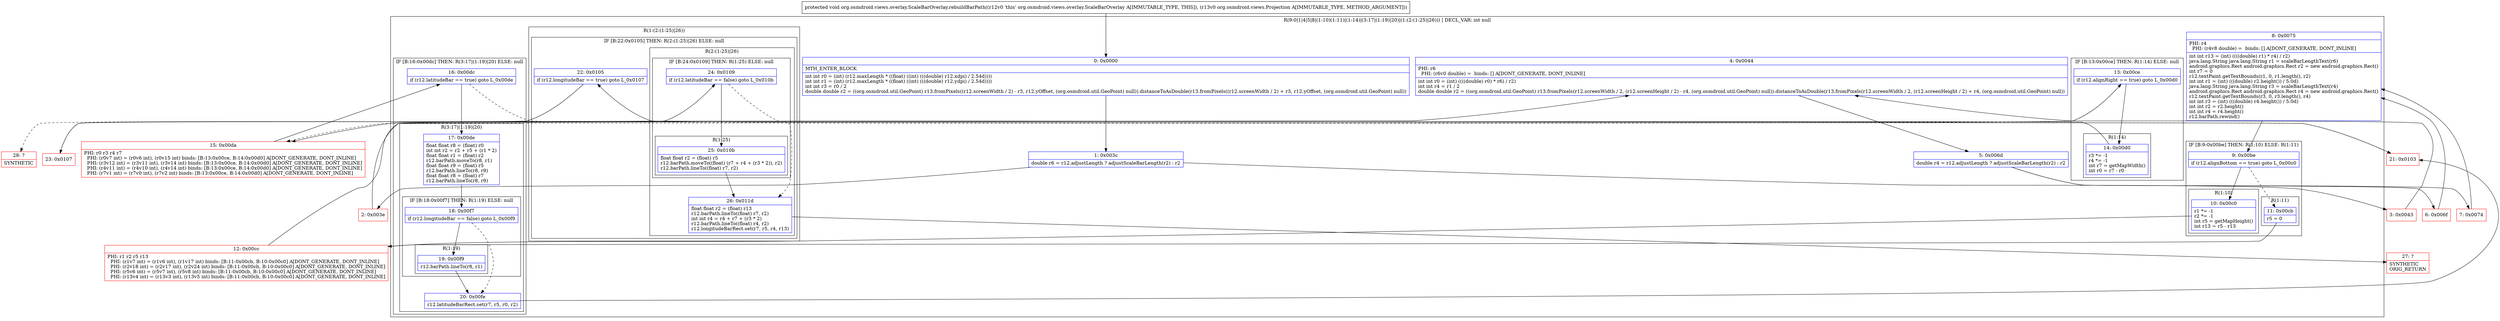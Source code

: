 digraph "CFG fororg.osmdroid.views.overlay.ScaleBarOverlay.rebuildBarPath(Lorg\/osmdroid\/views\/Projection;)V" {
subgraph cluster_Region_2045789234 {
label = "R(9:0|1|4|5|8|(1:10)(1:11)|(1:14)|(3:17|(1:19)|20)|(1:(2:(1:25)|26))) | DECL_VAR: int null\l";
node [shape=record,color=blue];
Node_0 [shape=record,label="{0\:\ 0x0000|MTH_ENTER_BLOCK\l|int int r0 = (int) (r12.maxLength * ((float) ((int) (((double) r12.xdpi) \/ 2.54d))))\lint int r1 = (int) (r12.maxLength * ((float) ((int) (((double) r12.ydpi) \/ 2.54d))))\lint int r3 = r0 \/ 2\ldouble double r2 = ((org.osmdroid.util.GeoPoint) r13.fromPixels((r12.screenWidth \/ 2) \- r3, r12.yOffset, (org.osmdroid.util.GeoPoint) null)).distanceToAsDouble(r13.fromPixels((r12.screenWidth \/ 2) + r3, r12.yOffset, (org.osmdroid.util.GeoPoint) null))\l}"];
Node_1 [shape=record,label="{1\:\ 0x003c|double r6 = r12.adjustLength ? adjustScaleBarLength(r2) : r2\l}"];
Node_4 [shape=record,label="{4\:\ 0x0044|PHI: r6 \l  PHI: (r6v0 double) =  binds: [] A[DONT_GENERATE, DONT_INLINE]\l|int int r0 = (int) ((((double) r0) * r6) \/ r2)\lint int r4 = r1 \/ 2\ldouble double r2 = ((org.osmdroid.util.GeoPoint) r13.fromPixels(r12.screenWidth \/ 2, (r12.screenHeight \/ 2) \- r4, (org.osmdroid.util.GeoPoint) null)).distanceToAsDouble(r13.fromPixels(r12.screenWidth \/ 2, (r12.screenHeight \/ 2) + r4, (org.osmdroid.util.GeoPoint) null))\l}"];
Node_5 [shape=record,label="{5\:\ 0x006d|double r4 = r12.adjustLength ? adjustScaleBarLength(r2) : r2\l}"];
Node_8 [shape=record,label="{8\:\ 0x0075|PHI: r4 \l  PHI: (r4v8 double) =  binds: [] A[DONT_GENERATE, DONT_INLINE]\l|int int r13 = (int) ((((double) r1) * r4) \/ r2)\ljava.lang.String java.lang.String r1 = scaleBarLengthText(r6)\landroid.graphics.Rect android.graphics.Rect r2 = new android.graphics.Rect()\lint r7 = 0\lr12.textPaint.getTextBounds(r1, 0, r1.length(), r2)\lint int r1 = (int) (((double) r2.height()) \/ 5.0d)\ljava.lang.String java.lang.String r3 = scaleBarLengthText(r4)\landroid.graphics.Rect android.graphics.Rect r4 = new android.graphics.Rect()\lr12.textPaint.getTextBounds(r3, 0, r3.length(), r4)\lint int r3 = (int) (((double) r4.height()) \/ 5.0d)\lint int r2 = r2.height()\lint int r4 = r4.height()\lr12.barPath.rewind()\l}"];
subgraph cluster_IfRegion_818458915 {
label = "IF [B:9:0x00be] THEN: R(1:10) ELSE: R(1:11)";
node [shape=record,color=blue];
Node_9 [shape=record,label="{9\:\ 0x00be|if (r12.alignBottom == true) goto L_0x00c0\l}"];
subgraph cluster_Region_2128116737 {
label = "R(1:10)";
node [shape=record,color=blue];
Node_10 [shape=record,label="{10\:\ 0x00c0|r1 *= \-1\lr2 *= \-1\lint r5 = getMapHeight()\lint r13 = r5 \- r13\l}"];
}
subgraph cluster_Region_1998880252 {
label = "R(1:11)";
node [shape=record,color=blue];
Node_11 [shape=record,label="{11\:\ 0x00cb|r5 = 0\l}"];
}
}
subgraph cluster_IfRegion_762159880 {
label = "IF [B:13:0x00ce] THEN: R(1:14) ELSE: null";
node [shape=record,color=blue];
Node_13 [shape=record,label="{13\:\ 0x00ce|if (r12.alignRight == true) goto L_0x00d0\l}"];
subgraph cluster_Region_1991853227 {
label = "R(1:14)";
node [shape=record,color=blue];
Node_14 [shape=record,label="{14\:\ 0x00d0|r3 *= \-1\lr4 *= \-1\lint r7 = getMapWidth()\lint r0 = r7 \- r0\l}"];
}
}
subgraph cluster_IfRegion_24248117 {
label = "IF [B:16:0x00dc] THEN: R(3:17|(1:19)|20) ELSE: null";
node [shape=record,color=blue];
Node_16 [shape=record,label="{16\:\ 0x00dc|if (r12.latitudeBar == true) goto L_0x00de\l}"];
subgraph cluster_Region_517610583 {
label = "R(3:17|(1:19)|20)";
node [shape=record,color=blue];
Node_17 [shape=record,label="{17\:\ 0x00de|float float r8 = (float) r0\lint int r2 = r2 + r5 + (r1 * 2)\lfloat float r1 = (float) r2\lr12.barPath.moveTo(r8, r1)\lfloat float r9 = (float) r5\lr12.barPath.lineTo(r8, r9)\lfloat float r8 = (float) r7\lr12.barPath.lineTo(r8, r9)\l}"];
subgraph cluster_IfRegion_76654877 {
label = "IF [B:18:0x00f7] THEN: R(1:19) ELSE: null";
node [shape=record,color=blue];
Node_18 [shape=record,label="{18\:\ 0x00f7|if (r12.longitudeBar == false) goto L_0x00f9\l}"];
subgraph cluster_Region_1252077421 {
label = "R(1:19)";
node [shape=record,color=blue];
Node_19 [shape=record,label="{19\:\ 0x00f9|r12.barPath.lineTo(r8, r1)\l}"];
}
}
Node_20 [shape=record,label="{20\:\ 0x00fe|r12.latitudeBarRect.set(r7, r5, r0, r2)\l}"];
}
}
subgraph cluster_Region_1898270981 {
label = "R(1:(2:(1:25)|26))";
node [shape=record,color=blue];
subgraph cluster_IfRegion_823183818 {
label = "IF [B:22:0x0105] THEN: R(2:(1:25)|26) ELSE: null";
node [shape=record,color=blue];
Node_22 [shape=record,label="{22\:\ 0x0105|if (r12.longitudeBar == true) goto L_0x0107\l}"];
subgraph cluster_Region_91387452 {
label = "R(2:(1:25)|26)";
node [shape=record,color=blue];
subgraph cluster_IfRegion_1066799242 {
label = "IF [B:24:0x0109] THEN: R(1:25) ELSE: null";
node [shape=record,color=blue];
Node_24 [shape=record,label="{24\:\ 0x0109|if (r12.latitudeBar == false) goto L_0x010b\l}"];
subgraph cluster_Region_961738277 {
label = "R(1:25)";
node [shape=record,color=blue];
Node_25 [shape=record,label="{25\:\ 0x010b|float float r2 = (float) r5\lr12.barPath.moveTo((float) (r7 + r4 + (r3 * 2)), r2)\lr12.barPath.lineTo((float) r7, r2)\l}"];
}
}
Node_26 [shape=record,label="{26\:\ 0x011d|float float r2 = (float) r13\lr12.barPath.lineTo((float) r7, r2)\lint int r4 = r4 + r7 + (r3 * 2)\lr12.barPath.lineTo((float) r4, r2)\lr12.longitudeBarRect.set(r7, r5, r4, r13)\l}"];
}
}
}
}
Node_2 [shape=record,color=red,label="{2\:\ 0x003e}"];
Node_3 [shape=record,color=red,label="{3\:\ 0x0043}"];
Node_6 [shape=record,color=red,label="{6\:\ 0x006f}"];
Node_7 [shape=record,color=red,label="{7\:\ 0x0074}"];
Node_12 [shape=record,color=red,label="{12\:\ 0x00cc|PHI: r1 r2 r5 r13 \l  PHI: (r1v7 int) = (r1v6 int), (r1v17 int) binds: [B:11:0x00cb, B:10:0x00c0] A[DONT_GENERATE, DONT_INLINE]\l  PHI: (r2v18 int) = (r2v17 int), (r2v24 int) binds: [B:11:0x00cb, B:10:0x00c0] A[DONT_GENERATE, DONT_INLINE]\l  PHI: (r5v6 int) = (r5v7 int), (r5v8 int) binds: [B:11:0x00cb, B:10:0x00c0] A[DONT_GENERATE, DONT_INLINE]\l  PHI: (r13v4 int) = (r13v3 int), (r13v5 int) binds: [B:11:0x00cb, B:10:0x00c0] A[DONT_GENERATE, DONT_INLINE]\l}"];
Node_15 [shape=record,color=red,label="{15\:\ 0x00da|PHI: r0 r3 r4 r7 \l  PHI: (r0v7 int) = (r0v6 int), (r0v15 int) binds: [B:13:0x00ce, B:14:0x00d0] A[DONT_GENERATE, DONT_INLINE]\l  PHI: (r3v12 int) = (r3v11 int), (r3v14 int) binds: [B:13:0x00ce, B:14:0x00d0] A[DONT_GENERATE, DONT_INLINE]\l  PHI: (r4v11 int) = (r4v10 int), (r4v14 int) binds: [B:13:0x00ce, B:14:0x00d0] A[DONT_GENERATE, DONT_INLINE]\l  PHI: (r7v1 int) = (r7v0 int), (r7v2 int) binds: [B:13:0x00ce, B:14:0x00d0] A[DONT_GENERATE, DONT_INLINE]\l}"];
Node_21 [shape=record,color=red,label="{21\:\ 0x0103}"];
Node_23 [shape=record,color=red,label="{23\:\ 0x0107}"];
Node_27 [shape=record,color=red,label="{27\:\ ?|SYNTHETIC\lORIG_RETURN\l}"];
Node_28 [shape=record,color=red,label="{28\:\ ?|SYNTHETIC\l}"];
MethodNode[shape=record,label="{protected void org.osmdroid.views.overlay.ScaleBarOverlay.rebuildBarPath((r12v0 'this' org.osmdroid.views.overlay.ScaleBarOverlay A[IMMUTABLE_TYPE, THIS]), (r13v0 org.osmdroid.views.Projection A[IMMUTABLE_TYPE, METHOD_ARGUMENT])) }"];
MethodNode -> Node_0;
Node_0 -> Node_1;
Node_1 -> Node_2;
Node_1 -> Node_3;
Node_4 -> Node_5;
Node_5 -> Node_6;
Node_5 -> Node_7;
Node_8 -> Node_9;
Node_9 -> Node_10;
Node_9 -> Node_11[style=dashed];
Node_10 -> Node_12;
Node_11 -> Node_12;
Node_13 -> Node_14;
Node_13 -> Node_15[style=dashed];
Node_14 -> Node_15;
Node_16 -> Node_17;
Node_16 -> Node_21[style=dashed];
Node_17 -> Node_18;
Node_18 -> Node_19;
Node_18 -> Node_20[style=dashed];
Node_19 -> Node_20;
Node_20 -> Node_21;
Node_22 -> Node_23;
Node_22 -> Node_28[style=dashed];
Node_24 -> Node_25;
Node_24 -> Node_26[style=dashed];
Node_25 -> Node_26;
Node_26 -> Node_27;
Node_2 -> Node_4;
Node_3 -> Node_4;
Node_6 -> Node_8;
Node_7 -> Node_8;
Node_12 -> Node_13;
Node_15 -> Node_16;
Node_21 -> Node_22;
Node_23 -> Node_24;
}

